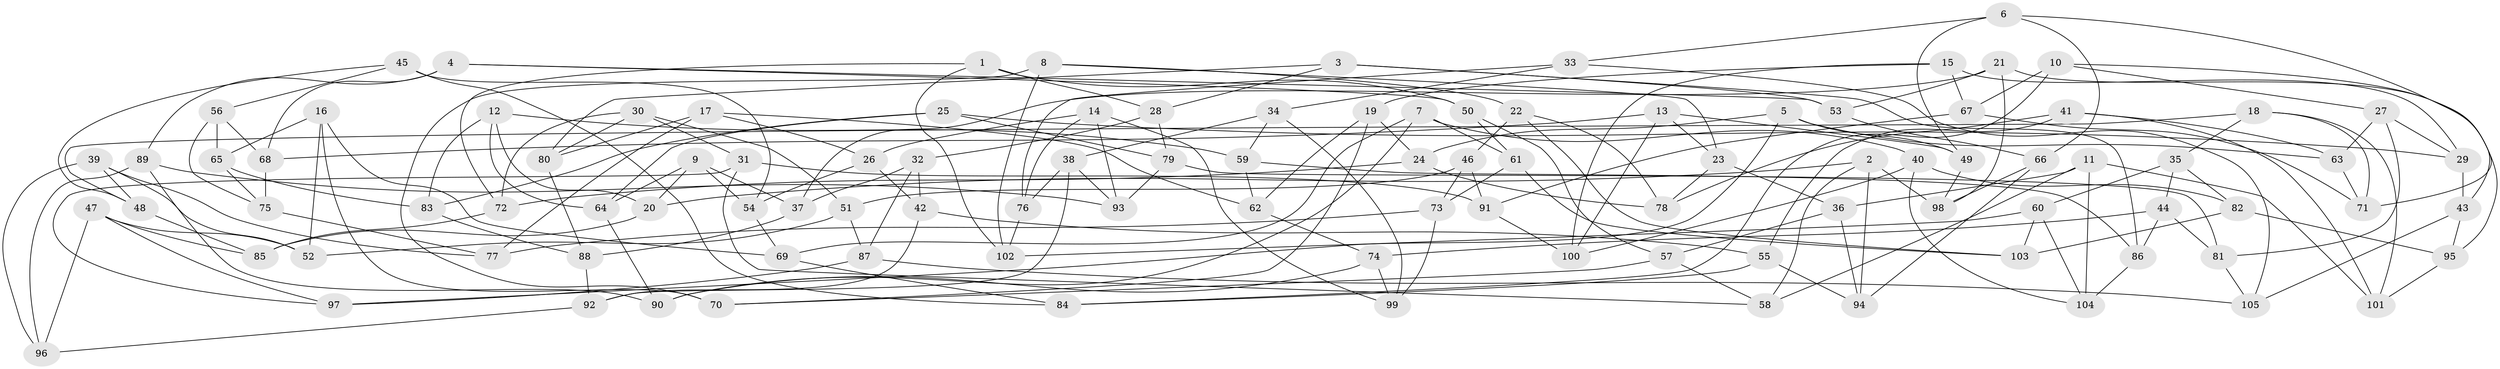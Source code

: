 // coarse degree distribution, {4: 0.7397260273972602, 5: 0.1232876712328767, 3: 0.0547945205479452, 10: 0.0136986301369863, 16: 0.0136986301369863, 8: 0.0273972602739726, 7: 0.0136986301369863, 6: 0.0136986301369863}
// Generated by graph-tools (version 1.1) at 2025/02/03/04/25 22:02:54]
// undirected, 105 vertices, 210 edges
graph export_dot {
graph [start="1"]
  node [color=gray90,style=filled];
  1;
  2;
  3;
  4;
  5;
  6;
  7;
  8;
  9;
  10;
  11;
  12;
  13;
  14;
  15;
  16;
  17;
  18;
  19;
  20;
  21;
  22;
  23;
  24;
  25;
  26;
  27;
  28;
  29;
  30;
  31;
  32;
  33;
  34;
  35;
  36;
  37;
  38;
  39;
  40;
  41;
  42;
  43;
  44;
  45;
  46;
  47;
  48;
  49;
  50;
  51;
  52;
  53;
  54;
  55;
  56;
  57;
  58;
  59;
  60;
  61;
  62;
  63;
  64;
  65;
  66;
  67;
  68;
  69;
  70;
  71;
  72;
  73;
  74;
  75;
  76;
  77;
  78;
  79;
  80;
  81;
  82;
  83;
  84;
  85;
  86;
  87;
  88;
  89;
  90;
  91;
  92;
  93;
  94;
  95;
  96;
  97;
  98;
  99;
  100;
  101;
  102;
  103;
  104;
  105;
  1 -- 72;
  1 -- 28;
  1 -- 50;
  1 -- 102;
  2 -- 98;
  2 -- 94;
  2 -- 58;
  2 -- 20;
  3 -- 28;
  3 -- 53;
  3 -- 86;
  3 -- 80;
  4 -- 50;
  4 -- 68;
  4 -- 89;
  4 -- 53;
  5 -- 49;
  5 -- 97;
  5 -- 63;
  5 -- 24;
  6 -- 71;
  6 -- 66;
  6 -- 33;
  6 -- 49;
  7 -- 61;
  7 -- 69;
  7 -- 40;
  7 -- 90;
  8 -- 102;
  8 -- 70;
  8 -- 23;
  8 -- 22;
  9 -- 20;
  9 -- 64;
  9 -- 37;
  9 -- 54;
  10 -- 84;
  10 -- 27;
  10 -- 43;
  10 -- 67;
  11 -- 104;
  11 -- 58;
  11 -- 36;
  11 -- 101;
  12 -- 64;
  12 -- 59;
  12 -- 20;
  12 -- 83;
  13 -- 100;
  13 -- 49;
  13 -- 23;
  13 -- 68;
  14 -- 26;
  14 -- 99;
  14 -- 76;
  14 -- 93;
  15 -- 100;
  15 -- 19;
  15 -- 67;
  15 -- 29;
  16 -- 69;
  16 -- 65;
  16 -- 52;
  16 -- 70;
  17 -- 26;
  17 -- 77;
  17 -- 80;
  17 -- 62;
  18 -- 35;
  18 -- 101;
  18 -- 71;
  18 -- 48;
  19 -- 24;
  19 -- 70;
  19 -- 62;
  20 -- 85;
  21 -- 53;
  21 -- 37;
  21 -- 95;
  21 -- 98;
  22 -- 103;
  22 -- 46;
  22 -- 78;
  23 -- 78;
  23 -- 36;
  24 -- 72;
  24 -- 78;
  25 -- 83;
  25 -- 29;
  25 -- 64;
  25 -- 79;
  26 -- 54;
  26 -- 42;
  27 -- 63;
  27 -- 29;
  27 -- 81;
  28 -- 32;
  28 -- 79;
  29 -- 43;
  30 -- 51;
  30 -- 31;
  30 -- 80;
  30 -- 72;
  31 -- 91;
  31 -- 58;
  31 -- 97;
  32 -- 42;
  32 -- 37;
  32 -- 87;
  33 -- 34;
  33 -- 76;
  33 -- 105;
  34 -- 38;
  34 -- 59;
  34 -- 99;
  35 -- 82;
  35 -- 44;
  35 -- 60;
  36 -- 94;
  36 -- 57;
  37 -- 88;
  38 -- 92;
  38 -- 76;
  38 -- 93;
  39 -- 77;
  39 -- 52;
  39 -- 96;
  39 -- 48;
  40 -- 104;
  40 -- 100;
  40 -- 82;
  41 -- 101;
  41 -- 63;
  41 -- 78;
  41 -- 55;
  42 -- 92;
  42 -- 55;
  43 -- 95;
  43 -- 105;
  44 -- 86;
  44 -- 74;
  44 -- 81;
  45 -- 54;
  45 -- 84;
  45 -- 56;
  45 -- 48;
  46 -- 73;
  46 -- 91;
  46 -- 51;
  47 -- 96;
  47 -- 97;
  47 -- 85;
  47 -- 52;
  48 -- 85;
  49 -- 98;
  50 -- 61;
  50 -- 57;
  51 -- 52;
  51 -- 87;
  53 -- 66;
  54 -- 69;
  55 -- 84;
  55 -- 94;
  56 -- 75;
  56 -- 68;
  56 -- 65;
  57 -- 58;
  57 -- 70;
  59 -- 62;
  59 -- 86;
  60 -- 103;
  60 -- 102;
  60 -- 104;
  61 -- 103;
  61 -- 73;
  62 -- 74;
  63 -- 71;
  64 -- 90;
  65 -- 83;
  65 -- 75;
  66 -- 94;
  66 -- 98;
  67 -- 71;
  67 -- 91;
  68 -- 75;
  69 -- 84;
  72 -- 85;
  73 -- 99;
  73 -- 77;
  74 -- 90;
  74 -- 99;
  75 -- 77;
  76 -- 102;
  79 -- 93;
  79 -- 81;
  80 -- 88;
  81 -- 105;
  82 -- 95;
  82 -- 103;
  83 -- 88;
  86 -- 104;
  87 -- 97;
  87 -- 105;
  88 -- 92;
  89 -- 93;
  89 -- 90;
  89 -- 96;
  91 -- 100;
  92 -- 96;
  95 -- 101;
}
